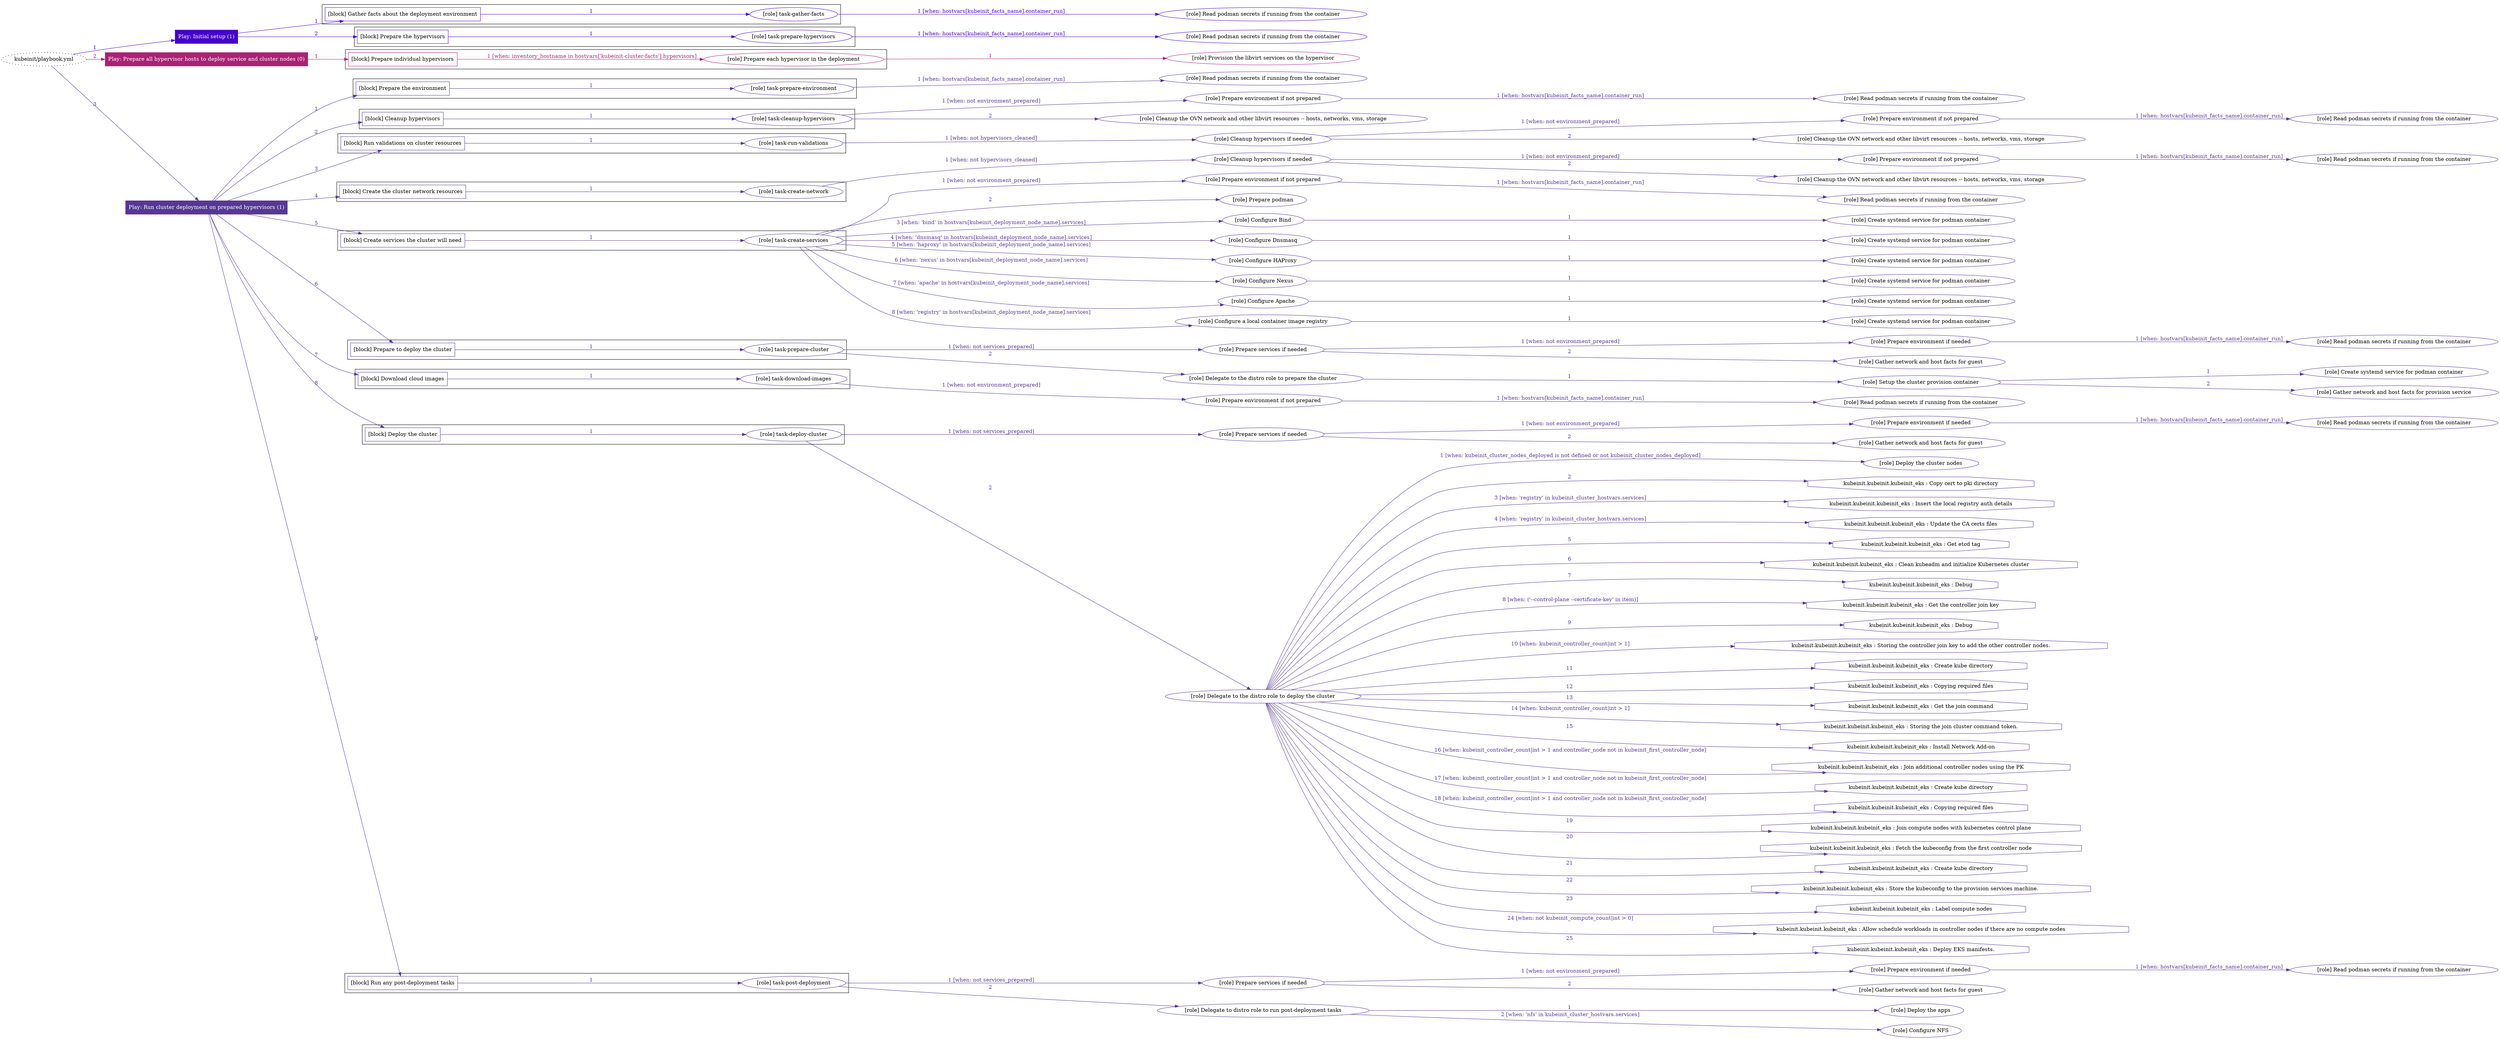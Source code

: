 digraph {
	graph [concentrate=true ordering=in rankdir=LR ratio=fill]
	edge [esep=5 sep=10]
	"kubeinit/playbook.yml" [id=root_node style=dotted]
	play_99a51024 [label="Play: Initial setup (1)" color="#4502ca" fontcolor="#ffffff" id=play_99a51024 shape=box style=filled tooltip=localhost]
	"kubeinit/playbook.yml" -> play_99a51024 [label="1 " color="#4502ca" fontcolor="#4502ca" id=edge_9b23c2a3 labeltooltip="1 " tooltip="1 "]
	subgraph "Read podman secrets if running from the container" {
		role_abada2b8 [label="[role] Read podman secrets if running from the container" color="#4502ca" id=role_abada2b8 tooltip="Read podman secrets if running from the container"]
	}
	subgraph "task-gather-facts" {
		role_44f04ebf [label="[role] task-gather-facts" color="#4502ca" id=role_44f04ebf tooltip="task-gather-facts"]
		role_44f04ebf -> role_abada2b8 [label="1 [when: hostvars[kubeinit_facts_name].container_run]" color="#4502ca" fontcolor="#4502ca" id=edge_d160359c labeltooltip="1 [when: hostvars[kubeinit_facts_name].container_run]" tooltip="1 [when: hostvars[kubeinit_facts_name].container_run]"]
	}
	subgraph "Read podman secrets if running from the container" {
		role_88af352e [label="[role] Read podman secrets if running from the container" color="#4502ca" id=role_88af352e tooltip="Read podman secrets if running from the container"]
	}
	subgraph "task-prepare-hypervisors" {
		role_621afbbb [label="[role] task-prepare-hypervisors" color="#4502ca" id=role_621afbbb tooltip="task-prepare-hypervisors"]
		role_621afbbb -> role_88af352e [label="1 [when: hostvars[kubeinit_facts_name].container_run]" color="#4502ca" fontcolor="#4502ca" id=edge_347de1a4 labeltooltip="1 [when: hostvars[kubeinit_facts_name].container_run]" tooltip="1 [when: hostvars[kubeinit_facts_name].container_run]"]
	}
	subgraph "Play: Initial setup (1)" {
		play_99a51024 -> block_bd352e3f [label=1 color="#4502ca" fontcolor="#4502ca" id=edge_2c9a20fe labeltooltip=1 tooltip=1]
		subgraph cluster_block_bd352e3f {
			block_bd352e3f [label="[block] Gather facts about the deployment environment" color="#4502ca" id=block_bd352e3f labeltooltip="Gather facts about the deployment environment" shape=box tooltip="Gather facts about the deployment environment"]
			block_bd352e3f -> role_44f04ebf [label="1 " color="#4502ca" fontcolor="#4502ca" id=edge_408d21db labeltooltip="1 " tooltip="1 "]
		}
		play_99a51024 -> block_545d7e0d [label=2 color="#4502ca" fontcolor="#4502ca" id=edge_75e05f04 labeltooltip=2 tooltip=2]
		subgraph cluster_block_545d7e0d {
			block_545d7e0d [label="[block] Prepare the hypervisors" color="#4502ca" id=block_545d7e0d labeltooltip="Prepare the hypervisors" shape=box tooltip="Prepare the hypervisors"]
			block_545d7e0d -> role_621afbbb [label="1 " color="#4502ca" fontcolor="#4502ca" id=edge_99ee9e0b labeltooltip="1 " tooltip="1 "]
		}
	}
	play_0478901a [label="Play: Prepare all hypervisor hosts to deploy service and cluster nodes (0)" color="#aa2276" fontcolor="#ffffff" id=play_0478901a shape=box style=filled tooltip="Play: Prepare all hypervisor hosts to deploy service and cluster nodes (0)"]
	"kubeinit/playbook.yml" -> play_0478901a [label="2 " color="#aa2276" fontcolor="#aa2276" id=edge_d6490375 labeltooltip="2 " tooltip="2 "]
	subgraph "Provision the libvirt services on the hypervisor" {
		role_8e3780c6 [label="[role] Provision the libvirt services on the hypervisor" color="#aa2276" id=role_8e3780c6 tooltip="Provision the libvirt services on the hypervisor"]
	}
	subgraph "Prepare each hypervisor in the deployment" {
		role_cd2443dd [label="[role] Prepare each hypervisor in the deployment" color="#aa2276" id=role_cd2443dd tooltip="Prepare each hypervisor in the deployment"]
		role_cd2443dd -> role_8e3780c6 [label="1 " color="#aa2276" fontcolor="#aa2276" id=edge_13996326 labeltooltip="1 " tooltip="1 "]
	}
	subgraph "Play: Prepare all hypervisor hosts to deploy service and cluster nodes (0)" {
		play_0478901a -> block_4037ed8c [label=1 color="#aa2276" fontcolor="#aa2276" id=edge_038cecf7 labeltooltip=1 tooltip=1]
		subgraph cluster_block_4037ed8c {
			block_4037ed8c [label="[block] Prepare individual hypervisors" color="#aa2276" id=block_4037ed8c labeltooltip="Prepare individual hypervisors" shape=box tooltip="Prepare individual hypervisors"]
			block_4037ed8c -> role_cd2443dd [label="1 [when: inventory_hostname in hostvars['kubeinit-cluster-facts'].hypervisors]" color="#aa2276" fontcolor="#aa2276" id=edge_92253b72 labeltooltip="1 [when: inventory_hostname in hostvars['kubeinit-cluster-facts'].hypervisors]" tooltip="1 [when: inventory_hostname in hostvars['kubeinit-cluster-facts'].hypervisors]"]
		}
	}
	play_c29d1e25 [label="Play: Run cluster deployment on prepared hypervisors (1)" color="#563894" fontcolor="#ffffff" id=play_c29d1e25 shape=box style=filled tooltip=localhost]
	"kubeinit/playbook.yml" -> play_c29d1e25 [label="3 " color="#563894" fontcolor="#563894" id=edge_b66260d9 labeltooltip="3 " tooltip="3 "]
	subgraph "Read podman secrets if running from the container" {
		role_fdb5eb27 [label="[role] Read podman secrets if running from the container" color="#563894" id=role_fdb5eb27 tooltip="Read podman secrets if running from the container"]
	}
	subgraph "task-prepare-environment" {
		role_1d264763 [label="[role] task-prepare-environment" color="#563894" id=role_1d264763 tooltip="task-prepare-environment"]
		role_1d264763 -> role_fdb5eb27 [label="1 [when: hostvars[kubeinit_facts_name].container_run]" color="#563894" fontcolor="#563894" id=edge_ab9b0095 labeltooltip="1 [when: hostvars[kubeinit_facts_name].container_run]" tooltip="1 [when: hostvars[kubeinit_facts_name].container_run]"]
	}
	subgraph "Read podman secrets if running from the container" {
		role_e8cb46ee [label="[role] Read podman secrets if running from the container" color="#563894" id=role_e8cb46ee tooltip="Read podman secrets if running from the container"]
	}
	subgraph "Prepare environment if not prepared" {
		role_b60359d6 [label="[role] Prepare environment if not prepared" color="#563894" id=role_b60359d6 tooltip="Prepare environment if not prepared"]
		role_b60359d6 -> role_e8cb46ee [label="1 [when: hostvars[kubeinit_facts_name].container_run]" color="#563894" fontcolor="#563894" id=edge_52741698 labeltooltip="1 [when: hostvars[kubeinit_facts_name].container_run]" tooltip="1 [when: hostvars[kubeinit_facts_name].container_run]"]
	}
	subgraph "Cleanup the OVN network and other libvirt resources -- hosts, networks, vms, storage" {
		role_9e2d9004 [label="[role] Cleanup the OVN network and other libvirt resources -- hosts, networks, vms, storage" color="#563894" id=role_9e2d9004 tooltip="Cleanup the OVN network and other libvirt resources -- hosts, networks, vms, storage"]
	}
	subgraph "task-cleanup-hypervisors" {
		role_c32f64ce [label="[role] task-cleanup-hypervisors" color="#563894" id=role_c32f64ce tooltip="task-cleanup-hypervisors"]
		role_c32f64ce -> role_b60359d6 [label="1 [when: not environment_prepared]" color="#563894" fontcolor="#563894" id=edge_8260c406 labeltooltip="1 [when: not environment_prepared]" tooltip="1 [when: not environment_prepared]"]
		role_c32f64ce -> role_9e2d9004 [label="2 " color="#563894" fontcolor="#563894" id=edge_9cb66939 labeltooltip="2 " tooltip="2 "]
	}
	subgraph "Read podman secrets if running from the container" {
		role_3e6630d8 [label="[role] Read podman secrets if running from the container" color="#563894" id=role_3e6630d8 tooltip="Read podman secrets if running from the container"]
	}
	subgraph "Prepare environment if not prepared" {
		role_3eb7feba [label="[role] Prepare environment if not prepared" color="#563894" id=role_3eb7feba tooltip="Prepare environment if not prepared"]
		role_3eb7feba -> role_3e6630d8 [label="1 [when: hostvars[kubeinit_facts_name].container_run]" color="#563894" fontcolor="#563894" id=edge_c187d271 labeltooltip="1 [when: hostvars[kubeinit_facts_name].container_run]" tooltip="1 [when: hostvars[kubeinit_facts_name].container_run]"]
	}
	subgraph "Cleanup the OVN network and other libvirt resources -- hosts, networks, vms, storage" {
		role_63d473cd [label="[role] Cleanup the OVN network and other libvirt resources -- hosts, networks, vms, storage" color="#563894" id=role_63d473cd tooltip="Cleanup the OVN network and other libvirt resources -- hosts, networks, vms, storage"]
	}
	subgraph "Cleanup hypervisors if needed" {
		role_ccf56bc0 [label="[role] Cleanup hypervisors if needed" color="#563894" id=role_ccf56bc0 tooltip="Cleanup hypervisors if needed"]
		role_ccf56bc0 -> role_3eb7feba [label="1 [when: not environment_prepared]" color="#563894" fontcolor="#563894" id=edge_2c427e17 labeltooltip="1 [when: not environment_prepared]" tooltip="1 [when: not environment_prepared]"]
		role_ccf56bc0 -> role_63d473cd [label="2 " color="#563894" fontcolor="#563894" id=edge_53bdbc95 labeltooltip="2 " tooltip="2 "]
	}
	subgraph "task-run-validations" {
		role_8e0f8dd6 [label="[role] task-run-validations" color="#563894" id=role_8e0f8dd6 tooltip="task-run-validations"]
		role_8e0f8dd6 -> role_ccf56bc0 [label="1 [when: not hypervisors_cleaned]" color="#563894" fontcolor="#563894" id=edge_c051fcb9 labeltooltip="1 [when: not hypervisors_cleaned]" tooltip="1 [when: not hypervisors_cleaned]"]
	}
	subgraph "Read podman secrets if running from the container" {
		role_1357a8c7 [label="[role] Read podman secrets if running from the container" color="#563894" id=role_1357a8c7 tooltip="Read podman secrets if running from the container"]
	}
	subgraph "Prepare environment if not prepared" {
		role_dd51842e [label="[role] Prepare environment if not prepared" color="#563894" id=role_dd51842e tooltip="Prepare environment if not prepared"]
		role_dd51842e -> role_1357a8c7 [label="1 [when: hostvars[kubeinit_facts_name].container_run]" color="#563894" fontcolor="#563894" id=edge_873f5114 labeltooltip="1 [when: hostvars[kubeinit_facts_name].container_run]" tooltip="1 [when: hostvars[kubeinit_facts_name].container_run]"]
	}
	subgraph "Cleanup the OVN network and other libvirt resources -- hosts, networks, vms, storage" {
		role_c05ba740 [label="[role] Cleanup the OVN network and other libvirt resources -- hosts, networks, vms, storage" color="#563894" id=role_c05ba740 tooltip="Cleanup the OVN network and other libvirt resources -- hosts, networks, vms, storage"]
	}
	subgraph "Cleanup hypervisors if needed" {
		role_08f7ada2 [label="[role] Cleanup hypervisors if needed" color="#563894" id=role_08f7ada2 tooltip="Cleanup hypervisors if needed"]
		role_08f7ada2 -> role_dd51842e [label="1 [when: not environment_prepared]" color="#563894" fontcolor="#563894" id=edge_ae1f75d3 labeltooltip="1 [when: not environment_prepared]" tooltip="1 [when: not environment_prepared]"]
		role_08f7ada2 -> role_c05ba740 [label="2 " color="#563894" fontcolor="#563894" id=edge_69f19b41 labeltooltip="2 " tooltip="2 "]
	}
	subgraph "task-create-network" {
		role_89ca2e77 [label="[role] task-create-network" color="#563894" id=role_89ca2e77 tooltip="task-create-network"]
		role_89ca2e77 -> role_08f7ada2 [label="1 [when: not hypervisors_cleaned]" color="#563894" fontcolor="#563894" id=edge_bea97d4f labeltooltip="1 [when: not hypervisors_cleaned]" tooltip="1 [when: not hypervisors_cleaned]"]
	}
	subgraph "Read podman secrets if running from the container" {
		role_2160f386 [label="[role] Read podman secrets if running from the container" color="#563894" id=role_2160f386 tooltip="Read podman secrets if running from the container"]
	}
	subgraph "Prepare environment if not prepared" {
		role_e51380f5 [label="[role] Prepare environment if not prepared" color="#563894" id=role_e51380f5 tooltip="Prepare environment if not prepared"]
		role_e51380f5 -> role_2160f386 [label="1 [when: hostvars[kubeinit_facts_name].container_run]" color="#563894" fontcolor="#563894" id=edge_4264b73f labeltooltip="1 [when: hostvars[kubeinit_facts_name].container_run]" tooltip="1 [when: hostvars[kubeinit_facts_name].container_run]"]
	}
	subgraph "Prepare podman" {
		role_a9690c72 [label="[role] Prepare podman" color="#563894" id=role_a9690c72 tooltip="Prepare podman"]
	}
	subgraph "Create systemd service for podman container" {
		role_6a645e2d [label="[role] Create systemd service for podman container" color="#563894" id=role_6a645e2d tooltip="Create systemd service for podman container"]
	}
	subgraph "Configure Bind" {
		role_fbdeab72 [label="[role] Configure Bind" color="#563894" id=role_fbdeab72 tooltip="Configure Bind"]
		role_fbdeab72 -> role_6a645e2d [label="1 " color="#563894" fontcolor="#563894" id=edge_7ecd672d labeltooltip="1 " tooltip="1 "]
	}
	subgraph "Create systemd service for podman container" {
		role_ca22588f [label="[role] Create systemd service for podman container" color="#563894" id=role_ca22588f tooltip="Create systemd service for podman container"]
	}
	subgraph "Configure Dnsmasq" {
		role_431ccc58 [label="[role] Configure Dnsmasq" color="#563894" id=role_431ccc58 tooltip="Configure Dnsmasq"]
		role_431ccc58 -> role_ca22588f [label="1 " color="#563894" fontcolor="#563894" id=edge_2451fbca labeltooltip="1 " tooltip="1 "]
	}
	subgraph "Create systemd service for podman container" {
		role_9c36b7e8 [label="[role] Create systemd service for podman container" color="#563894" id=role_9c36b7e8 tooltip="Create systemd service for podman container"]
	}
	subgraph "Configure HAProxy" {
		role_1b795c37 [label="[role] Configure HAProxy" color="#563894" id=role_1b795c37 tooltip="Configure HAProxy"]
		role_1b795c37 -> role_9c36b7e8 [label="1 " color="#563894" fontcolor="#563894" id=edge_d5b7279e labeltooltip="1 " tooltip="1 "]
	}
	subgraph "Create systemd service for podman container" {
		role_0eb413b5 [label="[role] Create systemd service for podman container" color="#563894" id=role_0eb413b5 tooltip="Create systemd service for podman container"]
	}
	subgraph "Configure Nexus" {
		role_c300332a [label="[role] Configure Nexus" color="#563894" id=role_c300332a tooltip="Configure Nexus"]
		role_c300332a -> role_0eb413b5 [label="1 " color="#563894" fontcolor="#563894" id=edge_260cae7e labeltooltip="1 " tooltip="1 "]
	}
	subgraph "Create systemd service for podman container" {
		role_2487f0d9 [label="[role] Create systemd service for podman container" color="#563894" id=role_2487f0d9 tooltip="Create systemd service for podman container"]
	}
	subgraph "Configure Apache" {
		role_8b2f4885 [label="[role] Configure Apache" color="#563894" id=role_8b2f4885 tooltip="Configure Apache"]
		role_8b2f4885 -> role_2487f0d9 [label="1 " color="#563894" fontcolor="#563894" id=edge_46f1eb82 labeltooltip="1 " tooltip="1 "]
	}
	subgraph "Create systemd service for podman container" {
		role_9cf9b923 [label="[role] Create systemd service for podman container" color="#563894" id=role_9cf9b923 tooltip="Create systemd service for podman container"]
	}
	subgraph "Configure a local container image registry" {
		role_ba5a22d6 [label="[role] Configure a local container image registry" color="#563894" id=role_ba5a22d6 tooltip="Configure a local container image registry"]
		role_ba5a22d6 -> role_9cf9b923 [label="1 " color="#563894" fontcolor="#563894" id=edge_78d4e429 labeltooltip="1 " tooltip="1 "]
	}
	subgraph "task-create-services" {
		role_39d9dad2 [label="[role] task-create-services" color="#563894" id=role_39d9dad2 tooltip="task-create-services"]
		role_39d9dad2 -> role_e51380f5 [label="1 [when: not environment_prepared]" color="#563894" fontcolor="#563894" id=edge_7a1caead labeltooltip="1 [when: not environment_prepared]" tooltip="1 [when: not environment_prepared]"]
		role_39d9dad2 -> role_a9690c72 [label="2 " color="#563894" fontcolor="#563894" id=edge_6b25f602 labeltooltip="2 " tooltip="2 "]
		role_39d9dad2 -> role_fbdeab72 [label="3 [when: 'bind' in hostvars[kubeinit_deployment_node_name].services]" color="#563894" fontcolor="#563894" id=edge_596291cd labeltooltip="3 [when: 'bind' in hostvars[kubeinit_deployment_node_name].services]" tooltip="3 [when: 'bind' in hostvars[kubeinit_deployment_node_name].services]"]
		role_39d9dad2 -> role_431ccc58 [label="4 [when: 'dnsmasq' in hostvars[kubeinit_deployment_node_name].services]" color="#563894" fontcolor="#563894" id=edge_1dcfb8e9 labeltooltip="4 [when: 'dnsmasq' in hostvars[kubeinit_deployment_node_name].services]" tooltip="4 [when: 'dnsmasq' in hostvars[kubeinit_deployment_node_name].services]"]
		role_39d9dad2 -> role_1b795c37 [label="5 [when: 'haproxy' in hostvars[kubeinit_deployment_node_name].services]" color="#563894" fontcolor="#563894" id=edge_77ae5423 labeltooltip="5 [when: 'haproxy' in hostvars[kubeinit_deployment_node_name].services]" tooltip="5 [when: 'haproxy' in hostvars[kubeinit_deployment_node_name].services]"]
		role_39d9dad2 -> role_c300332a [label="6 [when: 'nexus' in hostvars[kubeinit_deployment_node_name].services]" color="#563894" fontcolor="#563894" id=edge_06ff18a4 labeltooltip="6 [when: 'nexus' in hostvars[kubeinit_deployment_node_name].services]" tooltip="6 [when: 'nexus' in hostvars[kubeinit_deployment_node_name].services]"]
		role_39d9dad2 -> role_8b2f4885 [label="7 [when: 'apache' in hostvars[kubeinit_deployment_node_name].services]" color="#563894" fontcolor="#563894" id=edge_e3d8b24f labeltooltip="7 [when: 'apache' in hostvars[kubeinit_deployment_node_name].services]" tooltip="7 [when: 'apache' in hostvars[kubeinit_deployment_node_name].services]"]
		role_39d9dad2 -> role_ba5a22d6 [label="8 [when: 'registry' in hostvars[kubeinit_deployment_node_name].services]" color="#563894" fontcolor="#563894" id=edge_6d8e4e10 labeltooltip="8 [when: 'registry' in hostvars[kubeinit_deployment_node_name].services]" tooltip="8 [when: 'registry' in hostvars[kubeinit_deployment_node_name].services]"]
	}
	subgraph "Read podman secrets if running from the container" {
		role_9b87dc58 [label="[role] Read podman secrets if running from the container" color="#563894" id=role_9b87dc58 tooltip="Read podman secrets if running from the container"]
	}
	subgraph "Prepare environment if needed" {
		role_a6d0a14c [label="[role] Prepare environment if needed" color="#563894" id=role_a6d0a14c tooltip="Prepare environment if needed"]
		role_a6d0a14c -> role_9b87dc58 [label="1 [when: hostvars[kubeinit_facts_name].container_run]" color="#563894" fontcolor="#563894" id=edge_209213c3 labeltooltip="1 [when: hostvars[kubeinit_facts_name].container_run]" tooltip="1 [when: hostvars[kubeinit_facts_name].container_run]"]
	}
	subgraph "Gather network and host facts for guest" {
		role_d455c5dc [label="[role] Gather network and host facts for guest" color="#563894" id=role_d455c5dc tooltip="Gather network and host facts for guest"]
	}
	subgraph "Prepare services if needed" {
		role_5de92ab1 [label="[role] Prepare services if needed" color="#563894" id=role_5de92ab1 tooltip="Prepare services if needed"]
		role_5de92ab1 -> role_a6d0a14c [label="1 [when: not environment_prepared]" color="#563894" fontcolor="#563894" id=edge_be12ed0f labeltooltip="1 [when: not environment_prepared]" tooltip="1 [when: not environment_prepared]"]
		role_5de92ab1 -> role_d455c5dc [label="2 " color="#563894" fontcolor="#563894" id=edge_437a4b1d labeltooltip="2 " tooltip="2 "]
	}
	subgraph "Create systemd service for podman container" {
		role_05c23bf6 [label="[role] Create systemd service for podman container" color="#563894" id=role_05c23bf6 tooltip="Create systemd service for podman container"]
	}
	subgraph "Gather network and host facts for provision service" {
		role_baf02af9 [label="[role] Gather network and host facts for provision service" color="#563894" id=role_baf02af9 tooltip="Gather network and host facts for provision service"]
	}
	subgraph "Setup the cluster provision container" {
		role_f28313d1 [label="[role] Setup the cluster provision container" color="#563894" id=role_f28313d1 tooltip="Setup the cluster provision container"]
		role_f28313d1 -> role_05c23bf6 [label="1 " color="#563894" fontcolor="#563894" id=edge_14a80ba5 labeltooltip="1 " tooltip="1 "]
		role_f28313d1 -> role_baf02af9 [label="2 " color="#563894" fontcolor="#563894" id=edge_b4129b04 labeltooltip="2 " tooltip="2 "]
	}
	subgraph "Delegate to the distro role to prepare the cluster" {
		role_46439d97 [label="[role] Delegate to the distro role to prepare the cluster" color="#563894" id=role_46439d97 tooltip="Delegate to the distro role to prepare the cluster"]
		role_46439d97 -> role_f28313d1 [label="1 " color="#563894" fontcolor="#563894" id=edge_d212790e labeltooltip="1 " tooltip="1 "]
	}
	subgraph "task-prepare-cluster" {
		role_3666aa6f [label="[role] task-prepare-cluster" color="#563894" id=role_3666aa6f tooltip="task-prepare-cluster"]
		role_3666aa6f -> role_5de92ab1 [label="1 [when: not services_prepared]" color="#563894" fontcolor="#563894" id=edge_6a187313 labeltooltip="1 [when: not services_prepared]" tooltip="1 [when: not services_prepared]"]
		role_3666aa6f -> role_46439d97 [label="2 " color="#563894" fontcolor="#563894" id=edge_7f5b2db9 labeltooltip="2 " tooltip="2 "]
	}
	subgraph "Read podman secrets if running from the container" {
		role_bb3d10f1 [label="[role] Read podman secrets if running from the container" color="#563894" id=role_bb3d10f1 tooltip="Read podman secrets if running from the container"]
	}
	subgraph "Prepare environment if not prepared" {
		role_f732fcfd [label="[role] Prepare environment if not prepared" color="#563894" id=role_f732fcfd tooltip="Prepare environment if not prepared"]
		role_f732fcfd -> role_bb3d10f1 [label="1 [when: hostvars[kubeinit_facts_name].container_run]" color="#563894" fontcolor="#563894" id=edge_189dd18e labeltooltip="1 [when: hostvars[kubeinit_facts_name].container_run]" tooltip="1 [when: hostvars[kubeinit_facts_name].container_run]"]
	}
	subgraph "task-download-images" {
		role_1f42d238 [label="[role] task-download-images" color="#563894" id=role_1f42d238 tooltip="task-download-images"]
		role_1f42d238 -> role_f732fcfd [label="1 [when: not environment_prepared]" color="#563894" fontcolor="#563894" id=edge_8f8232d5 labeltooltip="1 [when: not environment_prepared]" tooltip="1 [when: not environment_prepared]"]
	}
	subgraph "Read podman secrets if running from the container" {
		role_8e69cd00 [label="[role] Read podman secrets if running from the container" color="#563894" id=role_8e69cd00 tooltip="Read podman secrets if running from the container"]
	}
	subgraph "Prepare environment if needed" {
		role_23750b7c [label="[role] Prepare environment if needed" color="#563894" id=role_23750b7c tooltip="Prepare environment if needed"]
		role_23750b7c -> role_8e69cd00 [label="1 [when: hostvars[kubeinit_facts_name].container_run]" color="#563894" fontcolor="#563894" id=edge_8fe9bda8 labeltooltip="1 [when: hostvars[kubeinit_facts_name].container_run]" tooltip="1 [when: hostvars[kubeinit_facts_name].container_run]"]
	}
	subgraph "Gather network and host facts for guest" {
		role_de2bd0d2 [label="[role] Gather network and host facts for guest" color="#563894" id=role_de2bd0d2 tooltip="Gather network and host facts for guest"]
	}
	subgraph "Prepare services if needed" {
		role_5eceb88f [label="[role] Prepare services if needed" color="#563894" id=role_5eceb88f tooltip="Prepare services if needed"]
		role_5eceb88f -> role_23750b7c [label="1 [when: not environment_prepared]" color="#563894" fontcolor="#563894" id=edge_bf7a2e29 labeltooltip="1 [when: not environment_prepared]" tooltip="1 [when: not environment_prepared]"]
		role_5eceb88f -> role_de2bd0d2 [label="2 " color="#563894" fontcolor="#563894" id=edge_2ed0367f labeltooltip="2 " tooltip="2 "]
	}
	subgraph "Deploy the cluster nodes" {
		role_7cf4a6cf [label="[role] Deploy the cluster nodes" color="#563894" id=role_7cf4a6cf tooltip="Deploy the cluster nodes"]
	}
	subgraph "Delegate to the distro role to deploy the cluster" {
		role_46481c26 [label="[role] Delegate to the distro role to deploy the cluster" color="#563894" id=role_46481c26 tooltip="Delegate to the distro role to deploy the cluster"]
		role_46481c26 -> role_7cf4a6cf [label="1 [when: kubeinit_cluster_nodes_deployed is not defined or not kubeinit_cluster_nodes_deployed]" color="#563894" fontcolor="#563894" id=edge_d877394f labeltooltip="1 [when: kubeinit_cluster_nodes_deployed is not defined or not kubeinit_cluster_nodes_deployed]" tooltip="1 [when: kubeinit_cluster_nodes_deployed is not defined or not kubeinit_cluster_nodes_deployed]"]
		task_c724fbfd [label="kubeinit.kubeinit.kubeinit_eks : Copy cert to pki directory" color="#563894" id=task_c724fbfd shape=octagon tooltip="kubeinit.kubeinit.kubeinit_eks : Copy cert to pki directory"]
		role_46481c26 -> task_c724fbfd [label="2 " color="#563894" fontcolor="#563894" id=edge_241de5a0 labeltooltip="2 " tooltip="2 "]
		task_bc869936 [label="kubeinit.kubeinit.kubeinit_eks : Insert the local registry auth details" color="#563894" id=task_bc869936 shape=octagon tooltip="kubeinit.kubeinit.kubeinit_eks : Insert the local registry auth details"]
		role_46481c26 -> task_bc869936 [label="3 [when: 'registry' in kubeinit_cluster_hostvars.services]" color="#563894" fontcolor="#563894" id=edge_a2b8dff0 labeltooltip="3 [when: 'registry' in kubeinit_cluster_hostvars.services]" tooltip="3 [when: 'registry' in kubeinit_cluster_hostvars.services]"]
		task_d5f56ce8 [label="kubeinit.kubeinit.kubeinit_eks : Update the CA certs files" color="#563894" id=task_d5f56ce8 shape=octagon tooltip="kubeinit.kubeinit.kubeinit_eks : Update the CA certs files"]
		role_46481c26 -> task_d5f56ce8 [label="4 [when: 'registry' in kubeinit_cluster_hostvars.services]" color="#563894" fontcolor="#563894" id=edge_e91e4843 labeltooltip="4 [when: 'registry' in kubeinit_cluster_hostvars.services]" tooltip="4 [when: 'registry' in kubeinit_cluster_hostvars.services]"]
		task_447dbde8 [label="kubeinit.kubeinit.kubeinit_eks : Get etcd tag" color="#563894" id=task_447dbde8 shape=octagon tooltip="kubeinit.kubeinit.kubeinit_eks : Get etcd tag"]
		role_46481c26 -> task_447dbde8 [label="5 " color="#563894" fontcolor="#563894" id=edge_998bfa34 labeltooltip="5 " tooltip="5 "]
		task_06720ad6 [label="kubeinit.kubeinit.kubeinit_eks : Clean kubeadm and initialize Kubernetes cluster" color="#563894" id=task_06720ad6 shape=octagon tooltip="kubeinit.kubeinit.kubeinit_eks : Clean kubeadm and initialize Kubernetes cluster"]
		role_46481c26 -> task_06720ad6 [label="6 " color="#563894" fontcolor="#563894" id=edge_a3dda601 labeltooltip="6 " tooltip="6 "]
		task_d86db734 [label="kubeinit.kubeinit.kubeinit_eks : Debug" color="#563894" id=task_d86db734 shape=octagon tooltip="kubeinit.kubeinit.kubeinit_eks : Debug"]
		role_46481c26 -> task_d86db734 [label="7 " color="#563894" fontcolor="#563894" id=edge_bbe9acbd labeltooltip="7 " tooltip="7 "]
		task_34e2e790 [label="kubeinit.kubeinit.kubeinit_eks : Get the controller join key" color="#563894" id=task_34e2e790 shape=octagon tooltip="kubeinit.kubeinit.kubeinit_eks : Get the controller join key"]
		role_46481c26 -> task_34e2e790 [label="8 [when: ('--control-plane --certificate-key' in item)]" color="#563894" fontcolor="#563894" id=edge_eb2fa7a0 labeltooltip="8 [when: ('--control-plane --certificate-key' in item)]" tooltip="8 [when: ('--control-plane --certificate-key' in item)]"]
		task_2729545f [label="kubeinit.kubeinit.kubeinit_eks : Debug" color="#563894" id=task_2729545f shape=octagon tooltip="kubeinit.kubeinit.kubeinit_eks : Debug"]
		role_46481c26 -> task_2729545f [label="9 " color="#563894" fontcolor="#563894" id=edge_867fa34f labeltooltip="9 " tooltip="9 "]
		task_b2ee25aa [label="kubeinit.kubeinit.kubeinit_eks : Storing the controller join key to add the other controller nodes." color="#563894" id=task_b2ee25aa shape=octagon tooltip="kubeinit.kubeinit.kubeinit_eks : Storing the controller join key to add the other controller nodes."]
		role_46481c26 -> task_b2ee25aa [label="10 [when: kubeinit_controller_count|int > 1]" color="#563894" fontcolor="#563894" id=edge_245cc5e6 labeltooltip="10 [when: kubeinit_controller_count|int > 1]" tooltip="10 [when: kubeinit_controller_count|int > 1]"]
		task_e915ae8b [label="kubeinit.kubeinit.kubeinit_eks : Create kube directory" color="#563894" id=task_e915ae8b shape=octagon tooltip="kubeinit.kubeinit.kubeinit_eks : Create kube directory"]
		role_46481c26 -> task_e915ae8b [label="11 " color="#563894" fontcolor="#563894" id=edge_0a9beb65 labeltooltip="11 " tooltip="11 "]
		task_8b687d77 [label="kubeinit.kubeinit.kubeinit_eks : Copying required files" color="#563894" id=task_8b687d77 shape=octagon tooltip="kubeinit.kubeinit.kubeinit_eks : Copying required files"]
		role_46481c26 -> task_8b687d77 [label="12 " color="#563894" fontcolor="#563894" id=edge_c9880888 labeltooltip="12 " tooltip="12 "]
		task_c2e93a86 [label="kubeinit.kubeinit.kubeinit_eks : Get the join command" color="#563894" id=task_c2e93a86 shape=octagon tooltip="kubeinit.kubeinit.kubeinit_eks : Get the join command"]
		role_46481c26 -> task_c2e93a86 [label="13 " color="#563894" fontcolor="#563894" id=edge_ccb0e136 labeltooltip="13 " tooltip="13 "]
		task_d00592fe [label="kubeinit.kubeinit.kubeinit_eks : Storing the join cluster command token." color="#563894" id=task_d00592fe shape=octagon tooltip="kubeinit.kubeinit.kubeinit_eks : Storing the join cluster command token."]
		role_46481c26 -> task_d00592fe [label="14 [when: kubeinit_controller_count|int > 1]" color="#563894" fontcolor="#563894" id=edge_5246a85a labeltooltip="14 [when: kubeinit_controller_count|int > 1]" tooltip="14 [when: kubeinit_controller_count|int > 1]"]
		task_91f84f7a [label="kubeinit.kubeinit.kubeinit_eks : Install Network Add-on" color="#563894" id=task_91f84f7a shape=octagon tooltip="kubeinit.kubeinit.kubeinit_eks : Install Network Add-on"]
		role_46481c26 -> task_91f84f7a [label="15 " color="#563894" fontcolor="#563894" id=edge_f622ab92 labeltooltip="15 " tooltip="15 "]
		task_417c5735 [label="kubeinit.kubeinit.kubeinit_eks : Join additional controller nodes using the PK" color="#563894" id=task_417c5735 shape=octagon tooltip="kubeinit.kubeinit.kubeinit_eks : Join additional controller nodes using the PK"]
		role_46481c26 -> task_417c5735 [label="16 [when: kubeinit_controller_count|int > 1 and controller_node not in kubeinit_first_controller_node]" color="#563894" fontcolor="#563894" id=edge_4c3e2aea labeltooltip="16 [when: kubeinit_controller_count|int > 1 and controller_node not in kubeinit_first_controller_node]" tooltip="16 [when: kubeinit_controller_count|int > 1 and controller_node not in kubeinit_first_controller_node]"]
		task_e4fb5f66 [label="kubeinit.kubeinit.kubeinit_eks : Create kube directory" color="#563894" id=task_e4fb5f66 shape=octagon tooltip="kubeinit.kubeinit.kubeinit_eks : Create kube directory"]
		role_46481c26 -> task_e4fb5f66 [label="17 [when: kubeinit_controller_count|int > 1 and controller_node not in kubeinit_first_controller_node]" color="#563894" fontcolor="#563894" id=edge_dab10d4b labeltooltip="17 [when: kubeinit_controller_count|int > 1 and controller_node not in kubeinit_first_controller_node]" tooltip="17 [when: kubeinit_controller_count|int > 1 and controller_node not in kubeinit_first_controller_node]"]
		task_a897dd36 [label="kubeinit.kubeinit.kubeinit_eks : Copying required files" color="#563894" id=task_a897dd36 shape=octagon tooltip="kubeinit.kubeinit.kubeinit_eks : Copying required files"]
		role_46481c26 -> task_a897dd36 [label="18 [when: kubeinit_controller_count|int > 1 and controller_node not in kubeinit_first_controller_node]" color="#563894" fontcolor="#563894" id=edge_d87ffc3f labeltooltip="18 [when: kubeinit_controller_count|int > 1 and controller_node not in kubeinit_first_controller_node]" tooltip="18 [when: kubeinit_controller_count|int > 1 and controller_node not in kubeinit_first_controller_node]"]
		task_2f02c891 [label="kubeinit.kubeinit.kubeinit_eks : Join compute nodes with kubernetes control plane" color="#563894" id=task_2f02c891 shape=octagon tooltip="kubeinit.kubeinit.kubeinit_eks : Join compute nodes with kubernetes control plane"]
		role_46481c26 -> task_2f02c891 [label="19 " color="#563894" fontcolor="#563894" id=edge_5b9c21ed labeltooltip="19 " tooltip="19 "]
		task_7aea9f4a [label="kubeinit.kubeinit.kubeinit_eks : Fetch the kubeconfig from the first controller node" color="#563894" id=task_7aea9f4a shape=octagon tooltip="kubeinit.kubeinit.kubeinit_eks : Fetch the kubeconfig from the first controller node"]
		role_46481c26 -> task_7aea9f4a [label="20 " color="#563894" fontcolor="#563894" id=edge_b915530c labeltooltip="20 " tooltip="20 "]
		task_bc355b18 [label="kubeinit.kubeinit.kubeinit_eks : Create kube directory" color="#563894" id=task_bc355b18 shape=octagon tooltip="kubeinit.kubeinit.kubeinit_eks : Create kube directory"]
		role_46481c26 -> task_bc355b18 [label="21 " color="#563894" fontcolor="#563894" id=edge_43456a08 labeltooltip="21 " tooltip="21 "]
		task_670354cf [label="kubeinit.kubeinit.kubeinit_eks : Store the kubeconfig to the provision services machine." color="#563894" id=task_670354cf shape=octagon tooltip="kubeinit.kubeinit.kubeinit_eks : Store the kubeconfig to the provision services machine."]
		role_46481c26 -> task_670354cf [label="22 " color="#563894" fontcolor="#563894" id=edge_b5f01bf0 labeltooltip="22 " tooltip="22 "]
		task_418d4eac [label="kubeinit.kubeinit.kubeinit_eks : Label compute nodes" color="#563894" id=task_418d4eac shape=octagon tooltip="kubeinit.kubeinit.kubeinit_eks : Label compute nodes"]
		role_46481c26 -> task_418d4eac [label="23 " color="#563894" fontcolor="#563894" id=edge_2453a1be labeltooltip="23 " tooltip="23 "]
		task_b1fb48f0 [label="kubeinit.kubeinit.kubeinit_eks : Allow schedule workloads in controller nodes if there are no compute nodes" color="#563894" id=task_b1fb48f0 shape=octagon tooltip="kubeinit.kubeinit.kubeinit_eks : Allow schedule workloads in controller nodes if there are no compute nodes"]
		role_46481c26 -> task_b1fb48f0 [label="24 [when: not kubeinit_compute_count|int > 0]" color="#563894" fontcolor="#563894" id=edge_1a924af0 labeltooltip="24 [when: not kubeinit_compute_count|int > 0]" tooltip="24 [when: not kubeinit_compute_count|int > 0]"]
		task_58083213 [label="kubeinit.kubeinit.kubeinit_eks : Deploy EKS manifests." color="#563894" id=task_58083213 shape=octagon tooltip="kubeinit.kubeinit.kubeinit_eks : Deploy EKS manifests."]
		role_46481c26 -> task_58083213 [label="25 " color="#563894" fontcolor="#563894" id=edge_f714a480 labeltooltip="25 " tooltip="25 "]
	}
	subgraph "task-deploy-cluster" {
		role_cd10044b [label="[role] task-deploy-cluster" color="#563894" id=role_cd10044b tooltip="task-deploy-cluster"]
		role_cd10044b -> role_5eceb88f [label="1 [when: not services_prepared]" color="#563894" fontcolor="#563894" id=edge_87790298 labeltooltip="1 [when: not services_prepared]" tooltip="1 [when: not services_prepared]"]
		role_cd10044b -> role_46481c26 [label="2 " color="#563894" fontcolor="#563894" id=edge_5f8c3280 labeltooltip="2 " tooltip="2 "]
	}
	subgraph "Read podman secrets if running from the container" {
		role_3db179ba [label="[role] Read podman secrets if running from the container" color="#563894" id=role_3db179ba tooltip="Read podman secrets if running from the container"]
	}
	subgraph "Prepare environment if needed" {
		role_9e0bf004 [label="[role] Prepare environment if needed" color="#563894" id=role_9e0bf004 tooltip="Prepare environment if needed"]
		role_9e0bf004 -> role_3db179ba [label="1 [when: hostvars[kubeinit_facts_name].container_run]" color="#563894" fontcolor="#563894" id=edge_85b7251a labeltooltip="1 [when: hostvars[kubeinit_facts_name].container_run]" tooltip="1 [when: hostvars[kubeinit_facts_name].container_run]"]
	}
	subgraph "Gather network and host facts for guest" {
		role_949dcdf7 [label="[role] Gather network and host facts for guest" color="#563894" id=role_949dcdf7 tooltip="Gather network and host facts for guest"]
	}
	subgraph "Prepare services if needed" {
		role_38f22e7a [label="[role] Prepare services if needed" color="#563894" id=role_38f22e7a tooltip="Prepare services if needed"]
		role_38f22e7a -> role_9e0bf004 [label="1 [when: not environment_prepared]" color="#563894" fontcolor="#563894" id=edge_7f5f354e labeltooltip="1 [when: not environment_prepared]" tooltip="1 [when: not environment_prepared]"]
		role_38f22e7a -> role_949dcdf7 [label="2 " color="#563894" fontcolor="#563894" id=edge_381e6efd labeltooltip="2 " tooltip="2 "]
	}
	subgraph "Deploy the apps" {
		role_44a3be79 [label="[role] Deploy the apps" color="#563894" id=role_44a3be79 tooltip="Deploy the apps"]
	}
	subgraph "Configure NFS" {
		role_177b0e2b [label="[role] Configure NFS" color="#563894" id=role_177b0e2b tooltip="Configure NFS"]
	}
	subgraph "Delegate to distro role to run post-deployment tasks" {
		role_c03e8e2c [label="[role] Delegate to distro role to run post-deployment tasks" color="#563894" id=role_c03e8e2c tooltip="Delegate to distro role to run post-deployment tasks"]
		role_c03e8e2c -> role_44a3be79 [label="1 " color="#563894" fontcolor="#563894" id=edge_f5ae7236 labeltooltip="1 " tooltip="1 "]
		role_c03e8e2c -> role_177b0e2b [label="2 [when: 'nfs' in kubeinit_cluster_hostvars.services]" color="#563894" fontcolor="#563894" id=edge_63e2f656 labeltooltip="2 [when: 'nfs' in kubeinit_cluster_hostvars.services]" tooltip="2 [when: 'nfs' in kubeinit_cluster_hostvars.services]"]
	}
	subgraph "task-post-deployment" {
		role_77aa7de8 [label="[role] task-post-deployment" color="#563894" id=role_77aa7de8 tooltip="task-post-deployment"]
		role_77aa7de8 -> role_38f22e7a [label="1 [when: not services_prepared]" color="#563894" fontcolor="#563894" id=edge_ddcccf4a labeltooltip="1 [when: not services_prepared]" tooltip="1 [when: not services_prepared]"]
		role_77aa7de8 -> role_c03e8e2c [label="2 " color="#563894" fontcolor="#563894" id=edge_55f5d922 labeltooltip="2 " tooltip="2 "]
	}
	subgraph "Play: Run cluster deployment on prepared hypervisors (1)" {
		play_c29d1e25 -> block_000fcdcf [label=1 color="#563894" fontcolor="#563894" id=edge_c591f84e labeltooltip=1 tooltip=1]
		subgraph cluster_block_000fcdcf {
			block_000fcdcf [label="[block] Prepare the environment" color="#563894" id=block_000fcdcf labeltooltip="Prepare the environment" shape=box tooltip="Prepare the environment"]
			block_000fcdcf -> role_1d264763 [label="1 " color="#563894" fontcolor="#563894" id=edge_e2b2c783 labeltooltip="1 " tooltip="1 "]
		}
		play_c29d1e25 -> block_789f25b6 [label=2 color="#563894" fontcolor="#563894" id=edge_9bee9cf8 labeltooltip=2 tooltip=2]
		subgraph cluster_block_789f25b6 {
			block_789f25b6 [label="[block] Cleanup hypervisors" color="#563894" id=block_789f25b6 labeltooltip="Cleanup hypervisors" shape=box tooltip="Cleanup hypervisors"]
			block_789f25b6 -> role_c32f64ce [label="1 " color="#563894" fontcolor="#563894" id=edge_c62263a6 labeltooltip="1 " tooltip="1 "]
		}
		play_c29d1e25 -> block_6e03dfa0 [label=3 color="#563894" fontcolor="#563894" id=edge_294b6b52 labeltooltip=3 tooltip=3]
		subgraph cluster_block_6e03dfa0 {
			block_6e03dfa0 [label="[block] Run validations on cluster resources" color="#563894" id=block_6e03dfa0 labeltooltip="Run validations on cluster resources" shape=box tooltip="Run validations on cluster resources"]
			block_6e03dfa0 -> role_8e0f8dd6 [label="1 " color="#563894" fontcolor="#563894" id=edge_c5533e37 labeltooltip="1 " tooltip="1 "]
		}
		play_c29d1e25 -> block_ce9799df [label=4 color="#563894" fontcolor="#563894" id=edge_08357775 labeltooltip=4 tooltip=4]
		subgraph cluster_block_ce9799df {
			block_ce9799df [label="[block] Create the cluster network resources" color="#563894" id=block_ce9799df labeltooltip="Create the cluster network resources" shape=box tooltip="Create the cluster network resources"]
			block_ce9799df -> role_89ca2e77 [label="1 " color="#563894" fontcolor="#563894" id=edge_25e79065 labeltooltip="1 " tooltip="1 "]
		}
		play_c29d1e25 -> block_79adc1bd [label=5 color="#563894" fontcolor="#563894" id=edge_5512ef92 labeltooltip=5 tooltip=5]
		subgraph cluster_block_79adc1bd {
			block_79adc1bd [label="[block] Create services the cluster will need" color="#563894" id=block_79adc1bd labeltooltip="Create services the cluster will need" shape=box tooltip="Create services the cluster will need"]
			block_79adc1bd -> role_39d9dad2 [label="1 " color="#563894" fontcolor="#563894" id=edge_e6b09b08 labeltooltip="1 " tooltip="1 "]
		}
		play_c29d1e25 -> block_f3d183c3 [label=6 color="#563894" fontcolor="#563894" id=edge_f05f0c72 labeltooltip=6 tooltip=6]
		subgraph cluster_block_f3d183c3 {
			block_f3d183c3 [label="[block] Prepare to deploy the cluster" color="#563894" id=block_f3d183c3 labeltooltip="Prepare to deploy the cluster" shape=box tooltip="Prepare to deploy the cluster"]
			block_f3d183c3 -> role_3666aa6f [label="1 " color="#563894" fontcolor="#563894" id=edge_231bd3f4 labeltooltip="1 " tooltip="1 "]
		}
		play_c29d1e25 -> block_9d12899c [label=7 color="#563894" fontcolor="#563894" id=edge_bcde5fd4 labeltooltip=7 tooltip=7]
		subgraph cluster_block_9d12899c {
			block_9d12899c [label="[block] Download cloud images" color="#563894" id=block_9d12899c labeltooltip="Download cloud images" shape=box tooltip="Download cloud images"]
			block_9d12899c -> role_1f42d238 [label="1 " color="#563894" fontcolor="#563894" id=edge_31d7877d labeltooltip="1 " tooltip="1 "]
		}
		play_c29d1e25 -> block_711d315d [label=8 color="#563894" fontcolor="#563894" id=edge_3f618594 labeltooltip=8 tooltip=8]
		subgraph cluster_block_711d315d {
			block_711d315d [label="[block] Deploy the cluster" color="#563894" id=block_711d315d labeltooltip="Deploy the cluster" shape=box tooltip="Deploy the cluster"]
			block_711d315d -> role_cd10044b [label="1 " color="#563894" fontcolor="#563894" id=edge_115acd0f labeltooltip="1 " tooltip="1 "]
		}
		play_c29d1e25 -> block_da7af580 [label=9 color="#563894" fontcolor="#563894" id=edge_de4cd297 labeltooltip=9 tooltip=9]
		subgraph cluster_block_da7af580 {
			block_da7af580 [label="[block] Run any post-deployment tasks" color="#563894" id=block_da7af580 labeltooltip="Run any post-deployment tasks" shape=box tooltip="Run any post-deployment tasks"]
			block_da7af580 -> role_77aa7de8 [label="1 " color="#563894" fontcolor="#563894" id=edge_b998002d labeltooltip="1 " tooltip="1 "]
		}
	}
}
